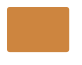 @startuml

skinparam ClassBackgroundColor #Peru
skinparam ClassFontColor #Peru
skinparam ClassBorderColor #Peru

skinparam ClassStereotypeFontSize 0
skinparam CircledCharacterFontSize 0
skinparam CircledCharacterRadius 0
skinparam ClassBorderThickness 0
skinparam Shadowing false

class Dummy

@enduml